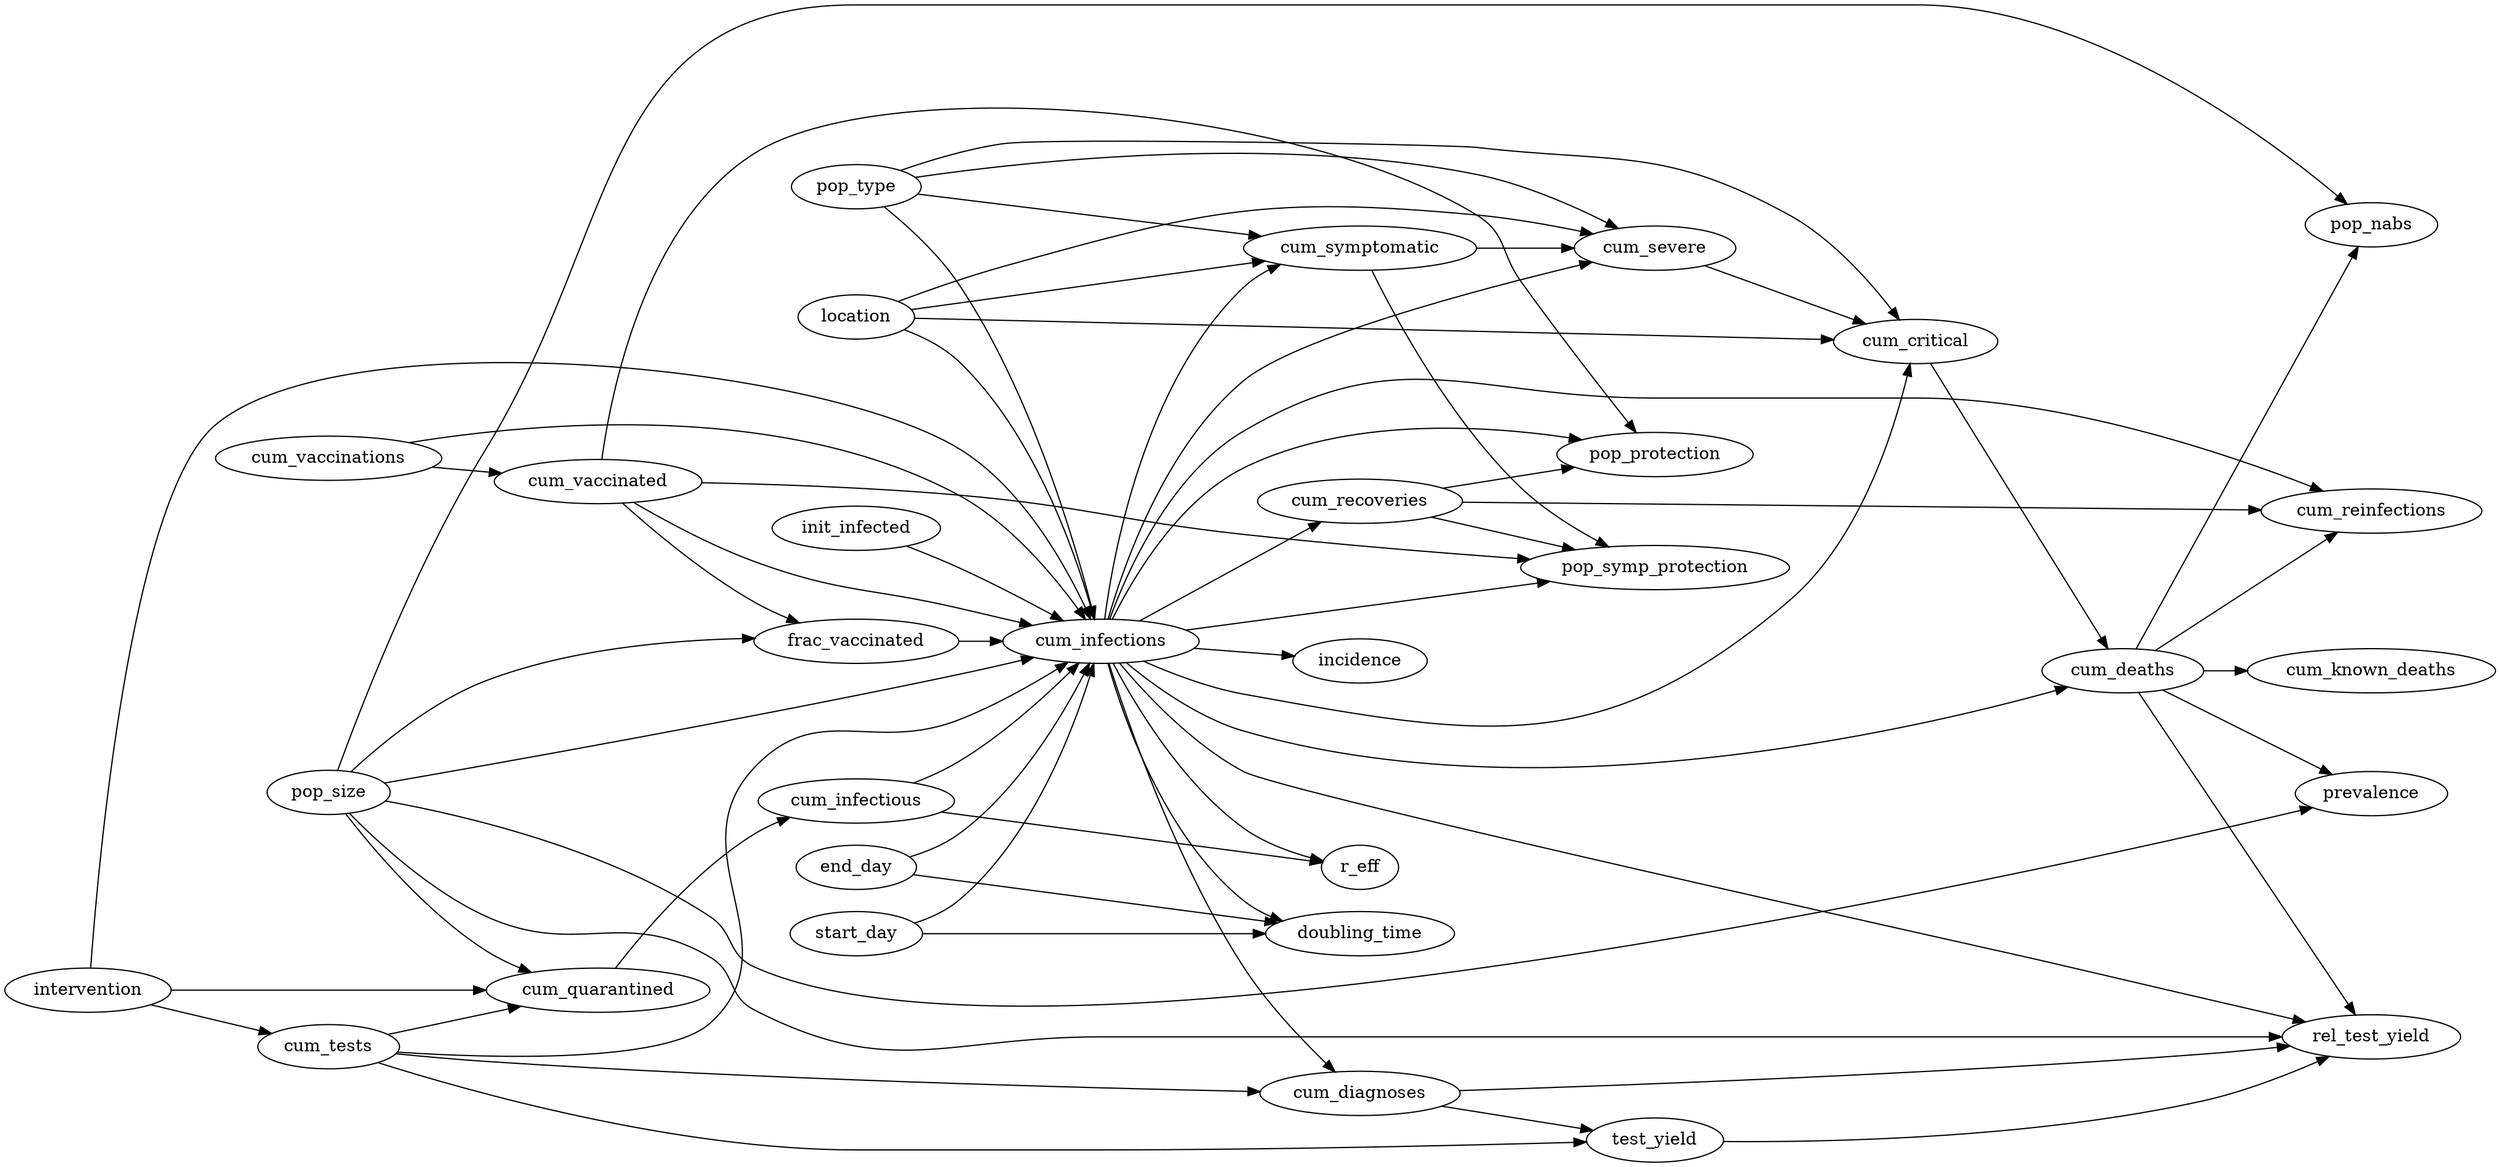 digraph testing {
  rankdir="LR";
  newrank=true;

  pop_infected[label="init_infected"];

  // Initial params
  intervention -> cum_infections;
  pop_type -> cum_infections;
  pop_size -> cum_infections;
  pop_infected -> cum_infections;
  start_day -> cum_infections;
  end_day -> cum_infections;
  location -> cum_infections;

  // Other direct affects on infections
  cum_infectious -> cum_infections;
  cum_tests -> cum_infections;

  // Vaccinations
  cum_vaccinations -> cum_infections;
  cum_vaccinated -> cum_infections;
  cum_vaccinations -> cum_vaccinated;
  frac_vaccinated -> cum_infections;
  pop_size -> frac_vaccinated;
  cum_vaccinated -> frac_vaccinated;

  // What is diagnoses?
  cum_infections -> cum_diagnoses;
  cum_tests -> cum_diagnoses;

  // Infection subtypes
  cum_infections -> cum_symptomatic;
  cum_infections -> cum_severe;
  cum_infections -> cum_critical;

  // Death and recovery
  cum_infections -> cum_recoveries;
  cum_infections -> cum_deaths;
  cum_deaths -> cum_known_deaths;

  // Reinfections
  cum_infections -> cum_reinfections;
  cum_deaths -> cum_reinfections;
  cum_recoveries -> cum_reinfections;

  // Other interactions
  cum_quarantined -> cum_infectious;
  cum_tests -> cum_quarantined;
  intervention -> cum_tests;
  intervention -> cum_quarantined;
  pop_size -> cum_quarantined;

  pop_type -> cum_symptomatic;
  pop_type -> cum_severe;
  pop_type -> cum_critical;

  location -> cum_symptomatic;
  location -> cum_severe;
  location -> cum_critical;

  cum_symptomatic -> cum_severe;
  cum_severe -> cum_critical;
  cum_critical -> cum_deaths;




  // Metrics

  // r_eff = (mean_infectious_time * new_infections)/n_infectious
  cum_infectious -> r_eff;
  cum_infections -> r_eff;
  // mean_infectious_time -> r_eff;

  // prevalence - n_exposed / (n_alive = pop_size - n_deaths)
  cum_deaths -> prevalence;
  pop_size -> prevalence;

  // incidence = new_infections / n_susceptible
  cum_infections -> incidence;

  // doubling_time
  cum_infections -> doubling_time;
  start_day -> doubling_time;
  end_day -> doubling_time;

  // test yield
  cum_diagnoses -> test_yield;
  cum_tests -> test_yield;

  test_yield -> rel_test_yield;
  cum_infections -> rel_test_yield;
  pop_size -> rel_test_yield;
  cum_deaths -> rel_test_yield;
  cum_diagnoses -> rel_test_yield;

  // NaB levels (no idea... Seems to be related to number of alive people)
  pop_size -> pop_nabs;
  cum_deaths -> pop_nabs;

  // People with immunity
  cum_infections -> pop_protection;
  cum_recoveries -> pop_protection;
  cum_vaccinated -> pop_protection;

  cum_infections -> pop_symp_protection;
  cum_recoveries -> pop_symp_protection;
  cum_vaccinated -> pop_symp_protection;
  cum_symptomatic -> pop_symp_protection;

}
